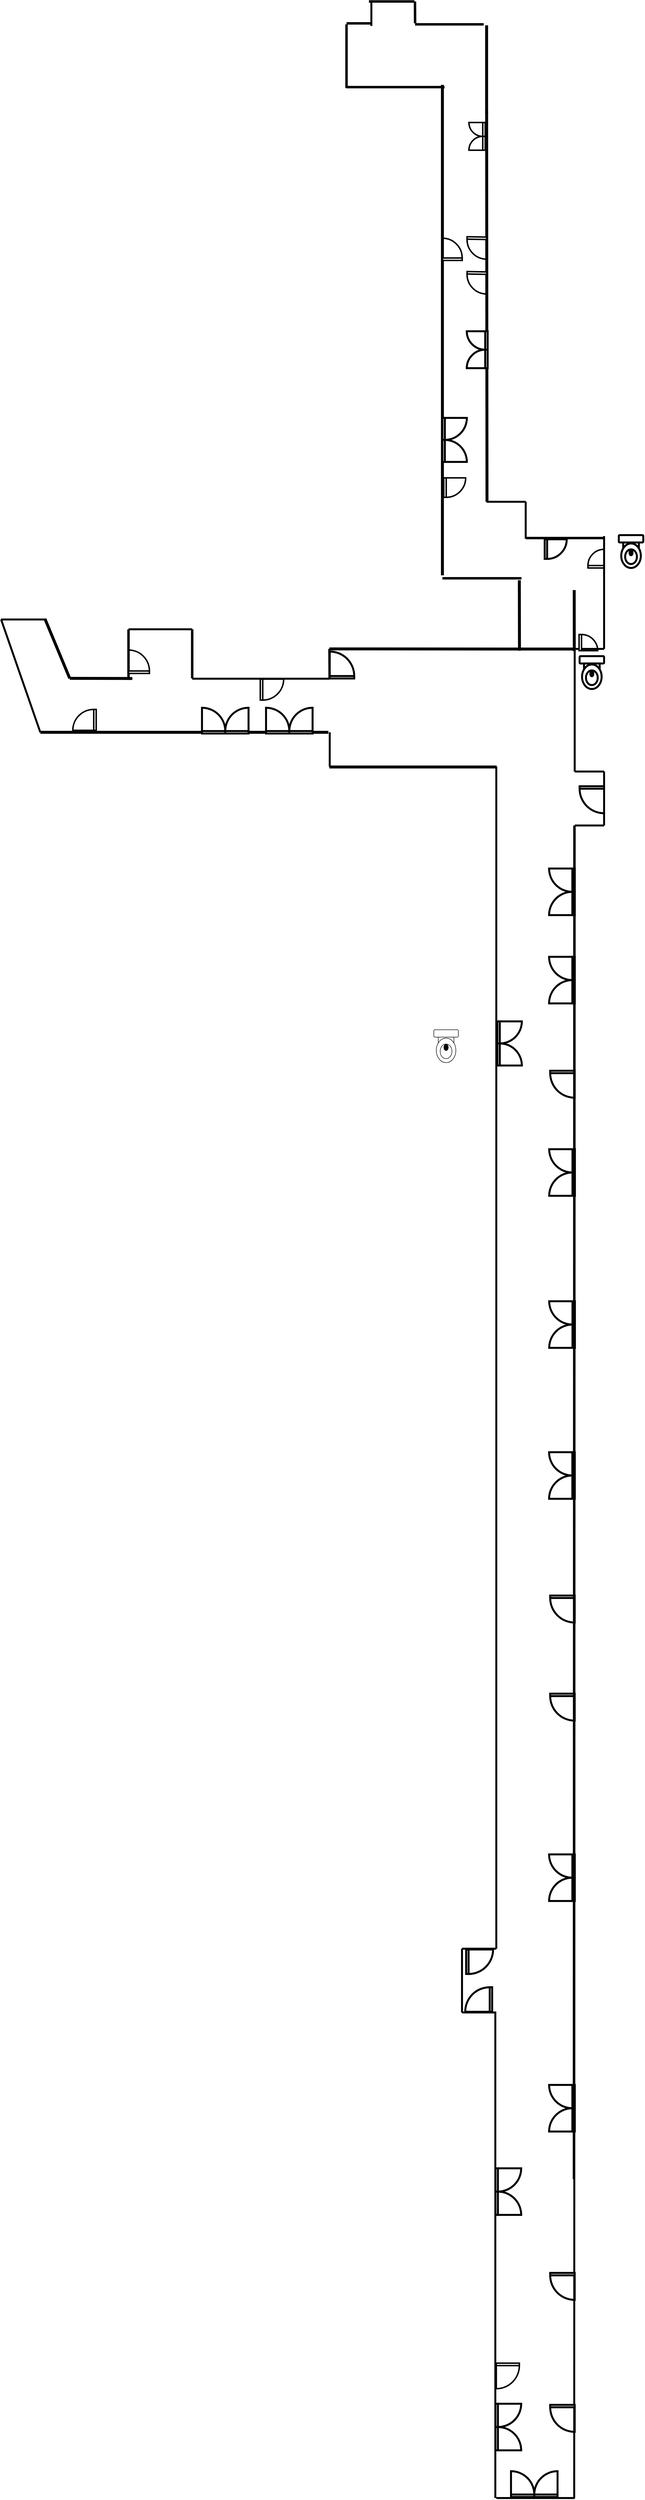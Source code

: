 <mxfile version="13.0.3" type="device"><diagram id="lO4rzPGgoBacFUkK52GZ" name="Page-1"><mxGraphModel dx="1865" dy="5323" grid="1" gridSize="10" guides="1" tooltips="1" connect="1" arrows="1" fold="1" page="1" pageScale="1" pageWidth="827" pageHeight="1169" math="0" shadow="0"><root><mxCell id="0"/><mxCell id="1" parent="0"/><mxCell id="X-JXyuXdgcGZOkma_G3o-1" value="" style="endArrow=none;html=1;strokeWidth=4;" parent="1" edge="1"><mxGeometry width="50" height="50" relative="1" as="geometry"><mxPoint x="478" as="sourcePoint"/><mxPoint x="478" y="990" as="targetPoint"/></mxGeometry></mxCell><mxCell id="X-JXyuXdgcGZOkma_G3o-2" value="" style="verticalLabelPosition=bottom;html=1;verticalAlign=top;align=center;shape=mxgraph.floorplan.doorDouble;aspect=fixed;strokeWidth=4;rotation=-180;" parent="1" vertex="1"><mxGeometry x="510" y="937.34" width="95" height="50.47" as="geometry"/></mxCell><mxCell id="X-JXyuXdgcGZOkma_G3o-3" value="" style="endArrow=none;html=1;strokeWidth=4;" parent="1" edge="1"><mxGeometry width="50" height="50" relative="1" as="geometry"><mxPoint x="480" y="990" as="sourcePoint"/><mxPoint x="640" y="990" as="targetPoint"/></mxGeometry></mxCell><mxCell id="X-JXyuXdgcGZOkma_G3o-4" value="" style="endArrow=none;html=1;strokeWidth=4;" parent="1" edge="1"><mxGeometry width="50" height="50" relative="1" as="geometry"><mxPoint x="639" y="990" as="sourcePoint"/><mxPoint x="640" y="-2420" as="targetPoint"/></mxGeometry></mxCell><mxCell id="X-JXyuXdgcGZOkma_G3o-6" value="" style="shape=image;html=1;verticalAlign=top;verticalLabelPosition=bottom;labelBackgroundColor=#ffffff;imageAspect=0;aspect=fixed;image=https://cdn0.iconfinder.com/data/icons/outline-interiors/48/stairs_staircase_floor_level_floors-128.png;rotation=90;" parent="1" vertex="1"><mxGeometry x="410" y="710" width="70" height="70" as="geometry"/></mxCell><mxCell id="X-JXyuXdgcGZOkma_G3o-7" value="" style="verticalLabelPosition=bottom;html=1;verticalAlign=top;align=center;shape=mxgraph.floorplan.doorLeft;aspect=fixed;strokeWidth=3;" parent="1" vertex="1"><mxGeometry x="480" y="715" width="47.06" height="50" as="geometry"/></mxCell><mxCell id="R05gDMGhmj8CvpVsaaeE-1" value="" style="verticalLabelPosition=bottom;html=1;verticalAlign=top;align=center;shape=mxgraph.floorplan.doorDouble;aspect=fixed;strokeWidth=4;rotation=-90;" parent="1" vertex="1"><mxGeometry x="456.03" y="820" width="95" height="50.47" as="geometry"/></mxCell><mxCell id="R05gDMGhmj8CvpVsaaeE-4" value="" style="verticalLabelPosition=bottom;html=1;verticalAlign=top;align=center;shape=mxgraph.floorplan.doorRight;aspect=fixed;strokeWidth=4;" parent="1" vertex="1"><mxGeometry x="590" y="800" width="50" height="53.13" as="geometry"/></mxCell><mxCell id="R05gDMGhmj8CvpVsaaeE-5" value="" style="verticalLabelPosition=bottom;html=1;verticalAlign=top;align=center;shape=mxgraph.floorplan.doorRight;aspect=fixed;strokeWidth=4;" parent="1" vertex="1"><mxGeometry x="590" y="531" width="50" height="53.13" as="geometry"/></mxCell><mxCell id="R05gDMGhmj8CvpVsaaeE-6" value="" style="verticalLabelPosition=bottom;html=1;verticalAlign=top;align=center;shape=mxgraph.floorplan.doorDouble;aspect=fixed;strokeWidth=4;rotation=-90;" parent="1" vertex="1"><mxGeometry x="456.025" y="340.005" width="95" height="50.47" as="geometry"/></mxCell><mxCell id="R05gDMGhmj8CvpVsaaeE-7" value="" style="verticalLabelPosition=bottom;html=1;verticalAlign=top;align=center;shape=mxgraph.floorplan.doorDouble;aspect=fixed;strokeWidth=4;rotation=90;" parent="1" vertex="1"><mxGeometry x="567.505" y="170.005" width="95" height="50.47" as="geometry"/></mxCell><mxCell id="R05gDMGhmj8CvpVsaaeE-8" value="" style="endArrow=none;html=1;strokeWidth=4;" parent="1" edge="1"><mxGeometry width="50" height="50" relative="1" as="geometry"><mxPoint x="410" as="sourcePoint"/><mxPoint x="480" as="targetPoint"/></mxGeometry></mxCell><mxCell id="R05gDMGhmj8CvpVsaaeE-9" value="" style="endArrow=none;html=1;strokeWidth=4;" parent="1" edge="1"><mxGeometry width="50" height="50" relative="1" as="geometry"><mxPoint x="410" as="sourcePoint"/><mxPoint x="410" y="-130" as="targetPoint"/></mxGeometry></mxCell><mxCell id="R05gDMGhmj8CvpVsaaeE-11" value="" style="endArrow=none;html=1;strokeWidth=4;" parent="1" edge="1"><mxGeometry width="50" height="50" relative="1" as="geometry"><mxPoint x="410" y="-130" as="sourcePoint"/><mxPoint x="480" y="-130" as="targetPoint"/></mxGeometry></mxCell><mxCell id="R05gDMGhmj8CvpVsaaeE-12" value="" style="endArrow=none;html=1;strokeWidth=4;" parent="1" edge="1"><mxGeometry width="50" height="50" relative="1" as="geometry"><mxPoint x="480" y="-2540" as="sourcePoint"/><mxPoint x="480" y="-130" as="targetPoint"/></mxGeometry></mxCell><mxCell id="R05gDMGhmj8CvpVsaaeE-13" value="" style="verticalLabelPosition=bottom;html=1;verticalAlign=top;align=center;shape=mxgraph.floorplan.doorDouble;aspect=fixed;strokeWidth=4;rotation=90;" parent="1" vertex="1"><mxGeometry x="567.495" y="-299.995" width="95" height="50.47" as="geometry"/></mxCell><mxCell id="R05gDMGhmj8CvpVsaaeE-14" value="" style="verticalLabelPosition=bottom;html=1;verticalAlign=top;align=center;shape=mxgraph.floorplan.doorRight;aspect=fixed;strokeWidth=4;" parent="1" vertex="1"><mxGeometry x="590" y="-650" width="50" height="53.13" as="geometry"/></mxCell><mxCell id="R05gDMGhmj8CvpVsaaeE-15" value="" style="verticalLabelPosition=bottom;html=1;verticalAlign=top;align=center;shape=mxgraph.floorplan.doorRight;aspect=fixed;strokeWidth=4;" parent="1" vertex="1"><mxGeometry x="589.99" y="-850" width="50" height="53.13" as="geometry"/></mxCell><mxCell id="R05gDMGhmj8CvpVsaaeE-16" value="" style="verticalLabelPosition=bottom;html=1;verticalAlign=top;align=center;shape=mxgraph.floorplan.doorDouble;aspect=fixed;strokeWidth=4;rotation=90;" parent="1" vertex="1"><mxGeometry x="567.485" y="-1119.995" width="95" height="50.47" as="geometry"/></mxCell><mxCell id="R05gDMGhmj8CvpVsaaeE-17" value="" style="verticalLabelPosition=bottom;html=1;verticalAlign=top;align=center;shape=mxgraph.floorplan.doorDouble;aspect=fixed;strokeWidth=4;rotation=90;" parent="1" vertex="1"><mxGeometry x="567.735" y="-1427.735" width="95" height="50.47" as="geometry"/></mxCell><mxCell id="R05gDMGhmj8CvpVsaaeE-18" value="" style="verticalLabelPosition=bottom;html=1;verticalAlign=top;align=center;shape=mxgraph.floorplan.doorDouble;aspect=fixed;strokeWidth=4;rotation=90;" parent="1" vertex="1"><mxGeometry x="567.735" y="-1737.735" width="95" height="50.47" as="geometry"/></mxCell><mxCell id="R05gDMGhmj8CvpVsaaeE-19" value="" style="verticalLabelPosition=bottom;html=1;verticalAlign=top;align=center;shape=mxgraph.floorplan.doorRight;aspect=fixed;strokeWidth=4;" parent="1" vertex="1"><mxGeometry x="589.99" y="-1920" width="50" height="53.13" as="geometry"/></mxCell><mxCell id="R05gDMGhmj8CvpVsaaeE-20" value="" style="verticalLabelPosition=bottom;html=1;verticalAlign=top;align=center;shape=mxgraph.floorplan.doorDouble;aspect=fixed;strokeWidth=4;rotation=90;" parent="1" vertex="1"><mxGeometry x="567.485" y="-2130.005" width="95" height="50.47" as="geometry"/></mxCell><mxCell id="R05gDMGhmj8CvpVsaaeE-21" value="" style="verticalLabelPosition=bottom;html=1;verticalAlign=top;align=center;shape=mxgraph.floorplan.doorDouble;aspect=fixed;strokeWidth=4;rotation=90;" parent="1" vertex="1"><mxGeometry x="567.485" y="-2309.995" width="95" height="50.47" as="geometry"/></mxCell><mxCell id="R05gDMGhmj8CvpVsaaeE-22" value="" style="verticalLabelPosition=bottom;html=1;verticalAlign=top;align=center;shape=mxgraph.floorplan.doorRight;aspect=fixed;strokeWidth=4;" parent="1" vertex="1"><mxGeometry x="650" y="-2500" width="50" height="53.13" as="geometry"/></mxCell><mxCell id="R05gDMGhmj8CvpVsaaeE-23" value="" style="endArrow=none;html=1;strokeWidth=4;" parent="1" edge="1"><mxGeometry width="50" height="50" relative="1" as="geometry"><mxPoint x="700" y="-2420" as="sourcePoint"/><mxPoint x="640" y="-2420" as="targetPoint"/></mxGeometry></mxCell><mxCell id="R05gDMGhmj8CvpVsaaeE-24" value="" style="endArrow=none;html=1;strokeWidth=4;" parent="1" edge="1"><mxGeometry width="50" height="50" relative="1" as="geometry"><mxPoint x="700" y="-2530" as="sourcePoint"/><mxPoint x="700" y="-2420" as="targetPoint"/></mxGeometry></mxCell><mxCell id="R05gDMGhmj8CvpVsaaeE-26" value="" style="endArrow=none;html=1;strokeWidth=4;" parent="1" edge="1"><mxGeometry width="50" height="50" relative="1" as="geometry"><mxPoint x="640" y="-2530" as="sourcePoint"/><mxPoint x="700" y="-2530" as="targetPoint"/></mxGeometry></mxCell><mxCell id="obktNsJQYxKOftaeXxPX-1" value="" style="shape=image;html=1;verticalAlign=top;verticalLabelPosition=bottom;labelBackgroundColor=#ffffff;imageAspect=0;aspect=fixed;image=https://cdn0.iconfinder.com/data/icons/outline-interiors/48/stairs_staircase_floor_level_floors-128.png;rotation=1;" parent="1" vertex="1"><mxGeometry x="510" y="-2550" width="95" height="95" as="geometry"/></mxCell><mxCell id="ULfbaUaf2EKMTUBuooqO-1" value="" style="endArrow=none;html=1;strokeWidth=6;" parent="1" edge="1"><mxGeometry width="50" height="50" relative="1" as="geometry"><mxPoint x="480.645" y="-2539.3" as="sourcePoint"/><mxPoint x="139.285" y="-2539.3" as="targetPoint"/></mxGeometry></mxCell><mxCell id="ULfbaUaf2EKMTUBuooqO-2" value="" style="shape=image;html=1;verticalAlign=top;verticalLabelPosition=bottom;labelBackgroundColor=#ffffff;imageAspect=0;aspect=fixed;image=https://cdn0.iconfinder.com/data/icons/outline-interiors/48/stairs_staircase_floor_level_floors-128.png;rotation=-180;" parent="1" vertex="1"><mxGeometry x="347.165" y="-2629.3" width="90" height="90" as="geometry"/></mxCell><mxCell id="ULfbaUaf2EKMTUBuooqO-3" value="" style="shape=image;html=1;verticalAlign=top;verticalLabelPosition=bottom;labelBackgroundColor=#ffffff;imageAspect=0;aspect=fixed;image=https://cdn0.iconfinder.com/data/icons/outline-interiors/48/stairs_staircase_floor_level_floors-128.png;rotation=0;" parent="1" vertex="1"><mxGeometry x="230.105" y="-2629.3" width="90" height="90" as="geometry"/></mxCell><mxCell id="ULfbaUaf2EKMTUBuooqO-4" value="" style="shape=image;html=1;verticalAlign=top;verticalLabelPosition=bottom;labelBackgroundColor=#ffffff;imageAspect=0;aspect=fixed;image=https://cdn1.iconfinder.com/data/icons/amenities-solid-ii/48/_elevator2-128.png;strokeWidth=3;" parent="1" vertex="1"><mxGeometry x="249.995" y="-2765.25" width="38" height="38" as="geometry"/></mxCell><mxCell id="ULfbaUaf2EKMTUBuooqO-5" value="" style="shape=image;html=1;verticalAlign=top;verticalLabelPosition=bottom;labelBackgroundColor=#ffffff;imageAspect=0;aspect=fixed;image=https://cdn1.iconfinder.com/data/icons/amenities-solid-ii/48/_elevator2-128.png;strokeWidth=3;" parent="1" vertex="1"><mxGeometry x="370.005" y="-2765.25" width="38" height="38" as="geometry"/></mxCell><mxCell id="ULfbaUaf2EKMTUBuooqO-6" value="" style="endArrow=none;html=1;strokeWidth=6;" parent="1" edge="1"><mxGeometry width="50" height="50" relative="1" as="geometry"><mxPoint x="639.99" y="-2779.69" as="sourcePoint"/><mxPoint x="139.285" y="-2780" as="targetPoint"/></mxGeometry></mxCell><mxCell id="ULfbaUaf2EKMTUBuooqO-7" value="" style="endArrow=none;html=1;strokeWidth=4;" parent="1" edge="1"><mxGeometry width="50" height="50" relative="1" as="geometry"><mxPoint x="139" y="-2780" as="sourcePoint"/><mxPoint x="139.285" y="-2719.3" as="targetPoint"/></mxGeometry></mxCell><mxCell id="ULfbaUaf2EKMTUBuooqO-8" value="" style="endArrow=none;html=1;strokeWidth=4;" parent="1" edge="1"><mxGeometry width="50" height="50" relative="1" as="geometry"><mxPoint x="637.99" y="340.01" as="sourcePoint"/><mxPoint x="639" y="-2420" as="targetPoint"/></mxGeometry></mxCell><mxCell id="ULfbaUaf2EKMTUBuooqO-9" value="" style="endArrow=none;html=1;strokeWidth=6;" parent="1" edge="1"><mxGeometry width="50" height="50" relative="1" as="geometry"><mxPoint x="137.165" y="-2609.99" as="sourcePoint"/><mxPoint x="-450.715" y="-2609.99" as="targetPoint"/></mxGeometry></mxCell><mxCell id="ULfbaUaf2EKMTUBuooqO-11" value="" style="verticalLabelPosition=bottom;html=1;verticalAlign=top;align=center;shape=mxgraph.floorplan.doorRight;aspect=fixed;strokeWidth=3;rotation=-90;" parent="1" vertex="1"><mxGeometry x="-0.405" y="-2719.68" width="42.71" height="45.38" as="geometry"/></mxCell><mxCell id="ULfbaUaf2EKMTUBuooqO-12" value="" style="shape=image;html=1;verticalAlign=top;verticalLabelPosition=bottom;labelBackgroundColor=#ffffff;imageAspect=0;aspect=fixed;image=https://cdn1.iconfinder.com/data/icons/amenities-solid-ii/48/_elevator2-128.png;strokeWidth=3;" parent="1" vertex="1"><mxGeometry x="-120.715" y="-2789.99" width="38" height="38" as="geometry"/></mxCell><mxCell id="ULfbaUaf2EKMTUBuooqO-13" value="" style="endArrow=none;html=1;strokeWidth=4;" parent="1" edge="1"><mxGeometry width="50" height="50" relative="1" as="geometry"><mxPoint x="-140.715" y="-2719.3" as="sourcePoint"/><mxPoint x="139.285" y="-2719.3" as="targetPoint"/></mxGeometry></mxCell><mxCell id="ULfbaUaf2EKMTUBuooqO-14" value="" style="endArrow=none;html=1;strokeWidth=5;" parent="1" edge="1"><mxGeometry width="50" height="50" relative="1" as="geometry"><mxPoint x="-140.715" y="-2819.99" as="sourcePoint"/><mxPoint x="-140.715" y="-2719.99" as="targetPoint"/></mxGeometry></mxCell><mxCell id="ULfbaUaf2EKMTUBuooqO-15" value="" style="endArrow=none;html=1;strokeWidth=4;" parent="1" edge="1"><mxGeometry width="50" height="50" relative="1" as="geometry"><mxPoint x="-270.715" y="-2819.99" as="sourcePoint"/><mxPoint x="-140.715" y="-2819.99" as="targetPoint"/></mxGeometry></mxCell><mxCell id="ULfbaUaf2EKMTUBuooqO-16" value="" style="endArrow=none;html=1;strokeWidth=5;" parent="1" edge="1"><mxGeometry width="50" height="50" relative="1" as="geometry"><mxPoint x="-270.715" y="-2819.68" as="sourcePoint"/><mxPoint x="-270.715" y="-2719.68" as="targetPoint"/></mxGeometry></mxCell><mxCell id="ULfbaUaf2EKMTUBuooqO-17" value="" style="verticalLabelPosition=bottom;html=1;verticalAlign=top;align=center;shape=mxgraph.floorplan.doorRight;aspect=fixed;strokeWidth=3;rotation=-180;" parent="1" vertex="1"><mxGeometry x="-270.711" y="-2775.372" width="42.71" height="45.38" as="geometry"/></mxCell><mxCell id="ULfbaUaf2EKMTUBuooqO-18" value="" style="endArrow=none;html=1;strokeWidth=4;" parent="1" edge="1"><mxGeometry width="50" height="50" relative="1" as="geometry"><mxPoint x="-530.715" y="-2839.99" as="sourcePoint"/><mxPoint x="-450.715" y="-2609.99" as="targetPoint"/></mxGeometry></mxCell><mxCell id="ULfbaUaf2EKMTUBuooqO-19" value="" style="endArrow=none;html=1;strokeWidth=6;" parent="1" edge="1"><mxGeometry width="50" height="50" relative="1" as="geometry"><mxPoint x="-390.715" y="-2719.99" as="sourcePoint"/><mxPoint x="-440.715" y="-2839.99" as="targetPoint"/></mxGeometry></mxCell><mxCell id="ULfbaUaf2EKMTUBuooqO-20" value="" style="endArrow=none;html=1;strokeWidth=6;" parent="1" edge="1"><mxGeometry width="50" height="50" relative="1" as="geometry"><mxPoint x="-262.835" y="-2719.68" as="sourcePoint"/><mxPoint x="-390.715" y="-2719.99" as="targetPoint"/></mxGeometry></mxCell><mxCell id="ULfbaUaf2EKMTUBuooqO-21" value="" style="endArrow=none;html=1;strokeWidth=4;" parent="1" edge="1"><mxGeometry width="50" height="50" relative="1" as="geometry"><mxPoint x="-530.715" y="-2839.99" as="sourcePoint"/><mxPoint x="-437.715" y="-2839.99" as="targetPoint"/></mxGeometry></mxCell><mxCell id="ULfbaUaf2EKMTUBuooqO-22" value="" style="verticalLabelPosition=bottom;html=1;verticalAlign=top;align=center;shape=mxgraph.floorplan.doorRight;aspect=fixed;strokeWidth=3;rotation=90;" parent="1" vertex="1"><mxGeometry x="-380.715" y="-2657.99" width="42.71" height="45.38" as="geometry"/></mxCell><mxCell id="ULfbaUaf2EKMTUBuooqO-23" value="" style="endArrow=none;html=1;strokeWidth=4;" parent="1" edge="1"><mxGeometry width="50" height="50" relative="1" as="geometry"><mxPoint x="140" y="-2540" as="sourcePoint"/><mxPoint x="140" y="-2610" as="targetPoint"/></mxGeometry></mxCell><mxCell id="ULfbaUaf2EKMTUBuooqO-24" value="" style="verticalLabelPosition=bottom;html=1;verticalAlign=top;align=center;shape=mxgraph.floorplan.doorRight;aspect=fixed;strokeWidth=4;rotation=-90;" parent="1" vertex="1"><mxGeometry x="420" y="-130" width="50" height="53.13" as="geometry"/></mxCell><mxCell id="ULfbaUaf2EKMTUBuooqO-25" value="" style="verticalLabelPosition=bottom;html=1;verticalAlign=top;align=center;shape=mxgraph.floorplan.doorRight;aspect=fixed;strokeWidth=4;rotation=90;" parent="1" vertex="1"><mxGeometry x="420" y="-53" width="50" height="53.13" as="geometry"/></mxCell><mxCell id="ULfbaUaf2EKMTUBuooqO-26" value="" style="verticalLabelPosition=bottom;html=1;verticalAlign=top;align=center;shape=mxgraph.floorplan.doorRight;aspect=fixed;strokeWidth=4;rotation=-180;" parent="1" vertex="1"><mxGeometry x="139.995" y="-2772.815" width="50" height="53.13" as="geometry"/></mxCell><mxCell id="ULfbaUaf2EKMTUBuooqO-27" value="" style="endArrow=none;html=1;strokeWidth=4;" parent="1" edge="1"><mxGeometry width="50" height="50" relative="1" as="geometry"><mxPoint x="640" y="-2530" as="sourcePoint"/><mxPoint x="640" y="-2780" as="targetPoint"/></mxGeometry></mxCell><mxCell id="ULfbaUaf2EKMTUBuooqO-28" value="" style="verticalLabelPosition=bottom;html=1;verticalAlign=top;align=center;shape=mxgraph.floorplan.doorDouble;aspect=fixed;strokeWidth=4;rotation=-180;" parent="1" vertex="1"><mxGeometry x="10.005" y="-2657.985" width="95" height="50.47" as="geometry"/></mxCell><mxCell id="ULfbaUaf2EKMTUBuooqO-29" value="" style="verticalLabelPosition=bottom;html=1;verticalAlign=top;align=center;shape=mxgraph.floorplan.doorDouble;aspect=fixed;strokeWidth=4;rotation=-180;" parent="1" vertex="1"><mxGeometry x="-120.715" y="-2657.985" width="95" height="50.47" as="geometry"/></mxCell><mxCell id="S-uTTA4vPo6A0q8lO7kN-1" value="" style="endArrow=none;html=1;strokeWidth=6;" parent="1" edge="1"><mxGeometry width="50" height="50" relative="1" as="geometry"><mxPoint x="527" y="-2920" as="sourcePoint"/><mxPoint x="527.28" y="-2776.39" as="targetPoint"/></mxGeometry></mxCell><mxCell id="S-uTTA4vPo6A0q8lO7kN-2" value="" style="endArrow=none;html=1;strokeWidth=5;" parent="1" edge="1"><mxGeometry width="50" height="50" relative="1" as="geometry"><mxPoint x="370.01" y="-2924.0" as="sourcePoint"/><mxPoint x="531.343" y="-2924.0" as="targetPoint"/></mxGeometry></mxCell><mxCell id="S-uTTA4vPo6A0q8lO7kN-3" value="" style="endArrow=none;html=1;strokeWidth=5;" parent="1" edge="1"><mxGeometry width="50" height="50" relative="1" as="geometry"><mxPoint x="540" y="-3006" as="sourcePoint"/><mxPoint x="700" y="-3006" as="targetPoint"/></mxGeometry></mxCell><mxCell id="S-uTTA4vPo6A0q8lO7kN-4" value="" style="endArrow=none;html=1;strokeWidth=6;entryX=0.967;entryY=0.018;entryDx=0;entryDy=0;entryPerimeter=0;" parent="1" edge="1"><mxGeometry width="50" height="50" relative="1" as="geometry"><mxPoint x="639" y="-2900" as="sourcePoint"/><mxPoint x="639.172" y="-2775.376" as="targetPoint"/></mxGeometry></mxCell><mxCell id="S-uTTA4vPo6A0q8lO7kN-5" value="" style="verticalLabelPosition=bottom;html=1;verticalAlign=top;align=center;shape=mxgraph.floorplan.doorLeft;aspect=fixed;strokeWidth=3;rotation=-180;" parent="1" vertex="1"><mxGeometry x="667.06" y="-2980" width="32.94" height="35" as="geometry"/></mxCell><mxCell id="S-uTTA4vPo6A0q8lO7kN-6" value="" style="endArrow=none;html=1;strokeWidth=6;" parent="1" edge="1"><mxGeometry width="50" height="50" relative="1" as="geometry"><mxPoint x="370" y="-3930" as="sourcePoint"/><mxPoint x="370.01" y="-2930" as="targetPoint"/></mxGeometry></mxCell><mxCell id="S-uTTA4vPo6A0q8lO7kN-7" value="" style="endArrow=none;html=1;strokeWidth=6;" parent="1" edge="1"><mxGeometry width="50" height="50" relative="1" as="geometry"><mxPoint x="460.28" y="-3876.39" as="sourcePoint"/><mxPoint x="461" y="-3080" as="targetPoint"/></mxGeometry></mxCell><mxCell id="S-uTTA4vPo6A0q8lO7kN-8" value="" style="endArrow=none;html=1;strokeWidth=6;" parent="1" edge="1"><mxGeometry width="50" height="50" relative="1" as="geometry"><mxPoint x="460.22" y="-4051.39" as="sourcePoint"/><mxPoint x="460.22" y="-3871.39" as="targetPoint"/></mxGeometry></mxCell><mxCell id="S-uTTA4vPo6A0q8lO7kN-9" value="" style="endArrow=none;html=1;strokeWidth=5;" parent="1" edge="1"><mxGeometry width="50" height="50" relative="1" as="geometry"><mxPoint x="314.28" y="-4053.38" as="sourcePoint"/><mxPoint x="454.28" y="-4053.38" as="targetPoint"/><Array as="points"><mxPoint x="374.28" y="-4053.38"/></Array></mxGeometry></mxCell><mxCell id="S-uTTA4vPo6A0q8lO7kN-10" value="" style="endArrow=none;html=1;strokeWidth=5;" parent="1" edge="1"><mxGeometry width="50" height="50" relative="1" as="geometry"><mxPoint x="374.28" y="-3925.38" as="sourcePoint"/><mxPoint x="174.28" y="-3925.38" as="targetPoint"/></mxGeometry></mxCell><mxCell id="S-uTTA4vPo6A0q8lO7kN-11" value="" style="endArrow=none;html=1;strokeWidth=5;" parent="1" edge="1"><mxGeometry width="50" height="50" relative="1" as="geometry"><mxPoint x="174.28" y="-3923.38" as="sourcePoint"/><mxPoint x="174.28" y="-4053.38" as="targetPoint"/></mxGeometry></mxCell><mxCell id="S-uTTA4vPo6A0q8lO7kN-12" value="" style="endArrow=none;html=1;strokeWidth=5;" parent="1" edge="1"><mxGeometry width="50" height="50" relative="1" as="geometry"><mxPoint x="174.28" y="-4055.38" as="sourcePoint"/><mxPoint x="224.28" y="-4055.38" as="targetPoint"/></mxGeometry></mxCell><mxCell id="S-uTTA4vPo6A0q8lO7kN-14" value="" style="endArrow=none;html=1;strokeWidth=5;" parent="1" edge="1"><mxGeometry width="50" height="50" relative="1" as="geometry"><mxPoint x="313" y="-4100" as="sourcePoint"/><mxPoint x="220" y="-4100" as="targetPoint"/></mxGeometry></mxCell><mxCell id="S-uTTA4vPo6A0q8lO7kN-15" value="" style="endArrow=none;html=1;strokeWidth=5;" parent="1" edge="1"><mxGeometry width="50" height="50" relative="1" as="geometry"><mxPoint x="314.28" y="-4055.38" as="sourcePoint"/><mxPoint x="314" y="-4100" as="targetPoint"/></mxGeometry></mxCell><mxCell id="S-uTTA4vPo6A0q8lO7kN-16" value="" style="endArrow=none;html=1;strokeWidth=4;" parent="1" edge="1"><mxGeometry width="50" height="50" relative="1" as="geometry"><mxPoint x="700" y="-2780" as="sourcePoint"/><mxPoint x="640" y="-2780" as="targetPoint"/></mxGeometry></mxCell><mxCell id="S-uTTA4vPo6A0q8lO7kN-17" value="" style="endArrow=none;html=1;strokeWidth=4;" parent="1" edge="1"><mxGeometry width="50" height="50" relative="1" as="geometry"><mxPoint x="700" y="-3010" as="sourcePoint"/><mxPoint x="700" y="-2780" as="targetPoint"/></mxGeometry></mxCell><mxCell id="S-uTTA4vPo6A0q8lO7kN-18" value="" style="verticalLabelPosition=bottom;html=1;verticalAlign=top;align=center;shape=mxgraph.floorplan.doorLeft;aspect=fixed;strokeWidth=3;rotation=-90;" parent="1" vertex="1"><mxGeometry x="650" y="-2810.37" width="32.94" height="35" as="geometry"/></mxCell><mxCell id="S-uTTA4vPo6A0q8lO7kN-19" value="" style="verticalLabelPosition=bottom;html=1;verticalAlign=top;align=center;shape=mxgraph.floorplan.toilet;strokeWidth=4;" parent="1" vertex="1"><mxGeometry x="730" y="-3012" width="50" height="67" as="geometry"/></mxCell><mxCell id="S-uTTA4vPo6A0q8lO7kN-20" value="" style="verticalLabelPosition=bottom;html=1;verticalAlign=top;align=center;shape=mxgraph.floorplan.toilet;strokeWidth=4;" parent="1" vertex="1"><mxGeometry x="650" y="-2765.25" width="50" height="67" as="geometry"/></mxCell><mxCell id="S-uTTA4vPo6A0q8lO7kN-22" value="" style="verticalLabelPosition=bottom;html=1;verticalAlign=top;align=center;shape=mxgraph.floorplan.doorRight;aspect=fixed;strokeWidth=4;rotation=-90;" parent="1" vertex="1"><mxGeometry x="580" y="-3004.75" width="39.98" height="42.48" as="geometry"/></mxCell><mxCell id="S-uTTA4vPo6A0q8lO7kN-23" value="" style="endArrow=none;html=1;strokeWidth=4;" parent="1" edge="1"><mxGeometry width="50" height="50" relative="1" as="geometry"><mxPoint x="539.99" y="-3004.75" as="sourcePoint"/><mxPoint x="540" y="-3080" as="targetPoint"/></mxGeometry></mxCell><mxCell id="S-uTTA4vPo6A0q8lO7kN-24" value="" style="endArrow=none;html=1;strokeWidth=4;" parent="1" edge="1"><mxGeometry width="50" height="50" relative="1" as="geometry"><mxPoint x="460" y="-3080" as="sourcePoint"/><mxPoint x="540" y="-3080" as="targetPoint"/></mxGeometry></mxCell><mxCell id="S-uTTA4vPo6A0q8lO7kN-25" value="" style="verticalLabelPosition=bottom;html=1;verticalAlign=top;align=center;shape=mxgraph.floorplan.doorRight;aspect=fixed;strokeWidth=3;rotation=-90;" parent="1" vertex="1"><mxGeometry x="374.0" y="-3130" width="39.71" height="42.2" as="geometry"/></mxCell><mxCell id="S-uTTA4vPo6A0q8lO7kN-26" value="" style="verticalLabelPosition=bottom;html=1;verticalAlign=top;align=center;shape=mxgraph.floorplan.doorDouble;aspect=fixed;strokeWidth=4;rotation=-90;" parent="1" vertex="1"><mxGeometry x="348.93" y="-3230" width="89.85" height="47.74" as="geometry"/></mxCell><mxCell id="S-uTTA4vPo6A0q8lO7kN-27" value="" style="verticalLabelPosition=bottom;html=1;verticalAlign=top;align=center;shape=mxgraph.floorplan.doorDouble;aspect=fixed;strokeWidth=4;rotation=90;" parent="1" vertex="1"><mxGeometry x="404.71" y="-3410" width="75.29" height="40" as="geometry"/></mxCell><mxCell id="S-uTTA4vPo6A0q8lO7kN-28" value="" style="verticalLabelPosition=bottom;html=1;verticalAlign=top;align=center;shape=mxgraph.floorplan.doorRight;aspect=fixed;strokeWidth=3;rotation=1;" parent="1" vertex="1"><mxGeometry x="420" y="-3549" width="39.98" height="42.48" as="geometry"/></mxCell><mxCell id="S-uTTA4vPo6A0q8lO7kN-29" value="" style="verticalLabelPosition=bottom;html=1;verticalAlign=top;align=center;shape=mxgraph.floorplan.doorRight;aspect=fixed;strokeWidth=3;rotation=1;" parent="1" vertex="1"><mxGeometry x="420" y="-3620" width="39.98" height="42.48" as="geometry"/></mxCell><mxCell id="S-uTTA4vPo6A0q8lO7kN-30" value="" style="verticalLabelPosition=bottom;html=1;verticalAlign=top;align=center;shape=mxgraph.floorplan.doorRight;aspect=fixed;strokeWidth=3;rotation=-180;" parent="1" vertex="1"><mxGeometry x="370.01" y="-3614.9" width="40.36" height="42.89" as="geometry"/></mxCell><mxCell id="S-uTTA4vPo6A0q8lO7kN-31" value="" style="verticalLabelPosition=bottom;html=1;verticalAlign=top;align=center;shape=mxgraph.floorplan.doorDouble;aspect=fixed;strokeWidth=3;rotation=90;" parent="1" vertex="1"><mxGeometry x="414.12" y="-3840" width="56.46" height="29.99" as="geometry"/></mxCell><mxCell id="CCo8TYlTTdkxmxYjNAlL-1" value="" style="shape=image;html=1;verticalAlign=top;verticalLabelPosition=bottom;labelBackgroundColor=#ffffff;imageAspect=0;aspect=fixed;image=https://cdn0.iconfinder.com/data/icons/outline-interiors/48/stairs_staircase_floor_level_floors-128.png;rotation=90;" parent="1" vertex="1"><mxGeometry x="170" y="-4030" width="90" height="90" as="geometry"/></mxCell><mxCell id="CCo8TYlTTdkxmxYjNAlL-2" value="" style="endArrow=none;html=1;strokeWidth=4;" parent="1" edge="1"><mxGeometry width="50" height="50" relative="1" as="geometry"><mxPoint x="225" y="-4100" as="sourcePoint"/><mxPoint x="225" y="-4050" as="targetPoint"/></mxGeometry></mxCell><mxCell id="E4RNmj-RUdAIhespYMU9-1" value="" style="shape=image;html=1;verticalAlign=top;verticalLabelPosition=bottom;labelBackgroundColor=#ffffff;imageAspect=0;aspect=fixed;image=https://cdn0.iconfinder.com/data/icons/outline-interiors/48/stairs_staircase_floor_level_floors-128.png;rotation=-180;" vertex="1" parent="1"><mxGeometry x="402.49" y="-2079.54" width="70" height="70" as="geometry"/></mxCell><mxCell id="E4RNmj-RUdAIhespYMU9-2" value="" style="verticalLabelPosition=bottom;html=1;verticalAlign=top;align=center;shape=mxgraph.floorplan.doorDouble;aspect=fixed;strokeWidth=4;rotation=-90;" vertex="1" parent="1"><mxGeometry x="461.025" y="-1999.545" width="90" height="47.81" as="geometry"/></mxCell><mxCell id="E4RNmj-RUdAIhespYMU9-3" value="" style="verticalLabelPosition=bottom;html=1;verticalAlign=top;align=center;shape=mxgraph.floorplan.toilet;" vertex="1" parent="1"><mxGeometry x="352.49" y="-2003.54" width="50" height="67" as="geometry"/></mxCell></root></mxGraphModel></diagram></mxfile>